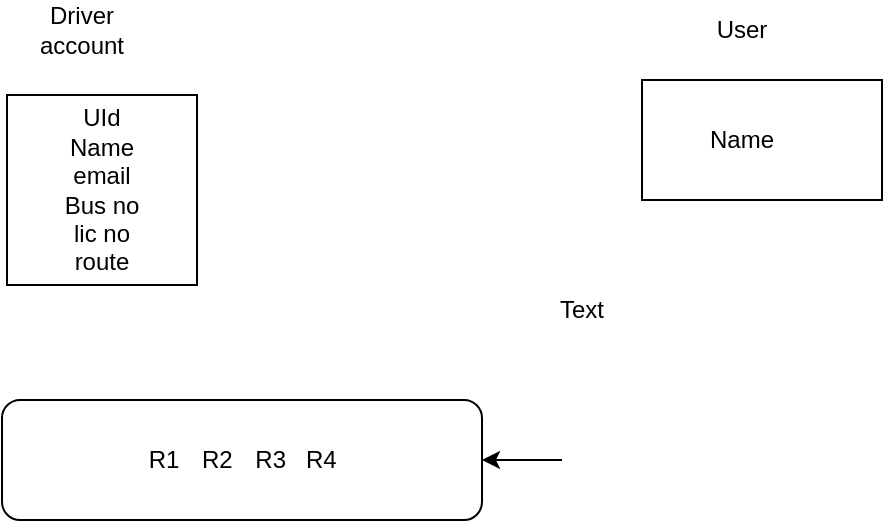 <mxfile>
    <diagram id="-pFba3TS9rvll3npqCTB" name="Page-1">
        <mxGraphModel dx="549" dy="427" grid="1" gridSize="10" guides="1" tooltips="1" connect="1" arrows="1" fold="1" page="1" pageScale="1" pageWidth="850" pageHeight="1100" math="0" shadow="0">
            <root>
                <mxCell id="0"/>
                <mxCell id="1" parent="0"/>
                <mxCell id="4" value="Driver account&lt;br&gt;" style="text;html=1;strokeColor=none;fillColor=none;align=center;verticalAlign=middle;whiteSpace=wrap;rounded=0;" parent="1" vertex="1">
                    <mxGeometry x="50" y="70" width="60" height="30" as="geometry"/>
                </mxCell>
                <mxCell id="5" value="User" style="text;html=1;strokeColor=none;fillColor=none;align=center;verticalAlign=middle;whiteSpace=wrap;rounded=0;" parent="1" vertex="1">
                    <mxGeometry x="380" y="70" width="60" height="30" as="geometry"/>
                </mxCell>
                <mxCell id="7" value="" style="whiteSpace=wrap;html=1;aspect=fixed;" parent="1" vertex="1">
                    <mxGeometry x="42.5" y="117.5" width="95" height="95" as="geometry"/>
                </mxCell>
                <mxCell id="8" value="UId&lt;br&gt;Name&lt;br&gt;email&lt;br&gt;Bus no&lt;br&gt;lic no&lt;br&gt;route&lt;br&gt;" style="text;html=1;strokeColor=none;fillColor=none;align=center;verticalAlign=middle;whiteSpace=wrap;rounded=0;" parent="1" vertex="1">
                    <mxGeometry x="60" y="150" width="60" height="30" as="geometry"/>
                </mxCell>
                <mxCell id="11" value="" style="rounded=1;whiteSpace=wrap;html=1;" parent="1" vertex="1">
                    <mxGeometry x="40" y="270" width="240" height="60" as="geometry"/>
                </mxCell>
                <mxCell id="13" style="edgeStyle=none;html=1;startArrow=none;" parent="1" source="12" target="11" edge="1">
                    <mxGeometry relative="1" as="geometry"/>
                </mxCell>
                <mxCell id="14" value="" style="edgeStyle=none;html=1;endArrow=none;" parent="1" source="11" target="12" edge="1">
                    <mxGeometry relative="1" as="geometry">
                        <mxPoint x="280" y="291.429" as="sourcePoint"/>
                        <mxPoint x="280" y="308.571" as="targetPoint"/>
                    </mxGeometry>
                </mxCell>
                <mxCell id="12" value="R1&amp;nbsp;&amp;nbsp;&lt;span style=&quot;white-space: pre;&quot;&gt;&#9;&lt;/span&gt;R2&lt;span style=&quot;white-space: pre;&quot;&gt;&#9;&lt;/span&gt;R3&amp;nbsp; &amp;nbsp;R4&amp;nbsp; &amp;nbsp; &amp;nbsp; &amp;nbsp;&lt;span style=&quot;white-space: pre;&quot;&gt;&#9;&lt;/span&gt;" style="text;html=1;strokeColor=none;fillColor=none;align=center;verticalAlign=middle;whiteSpace=wrap;rounded=0;" parent="1" vertex="1">
                    <mxGeometry x="40" y="285" width="280" height="30" as="geometry"/>
                </mxCell>
                <mxCell id="15" value="" style="rounded=0;whiteSpace=wrap;html=1;" parent="1" vertex="1">
                    <mxGeometry x="360" y="110" width="120" height="60" as="geometry"/>
                </mxCell>
                <mxCell id="16" value="Text" style="text;html=1;strokeColor=none;fillColor=none;align=center;verticalAlign=middle;whiteSpace=wrap;rounded=0;" parent="1" vertex="1">
                    <mxGeometry x="300" y="210" width="60" height="30" as="geometry"/>
                </mxCell>
                <mxCell id="17" value="Name" style="text;html=1;strokeColor=none;fillColor=none;align=center;verticalAlign=middle;whiteSpace=wrap;rounded=0;" parent="1" vertex="1">
                    <mxGeometry x="380" y="125" width="60" height="30" as="geometry"/>
                </mxCell>
            </root>
        </mxGraphModel>
    </diagram>
</mxfile>